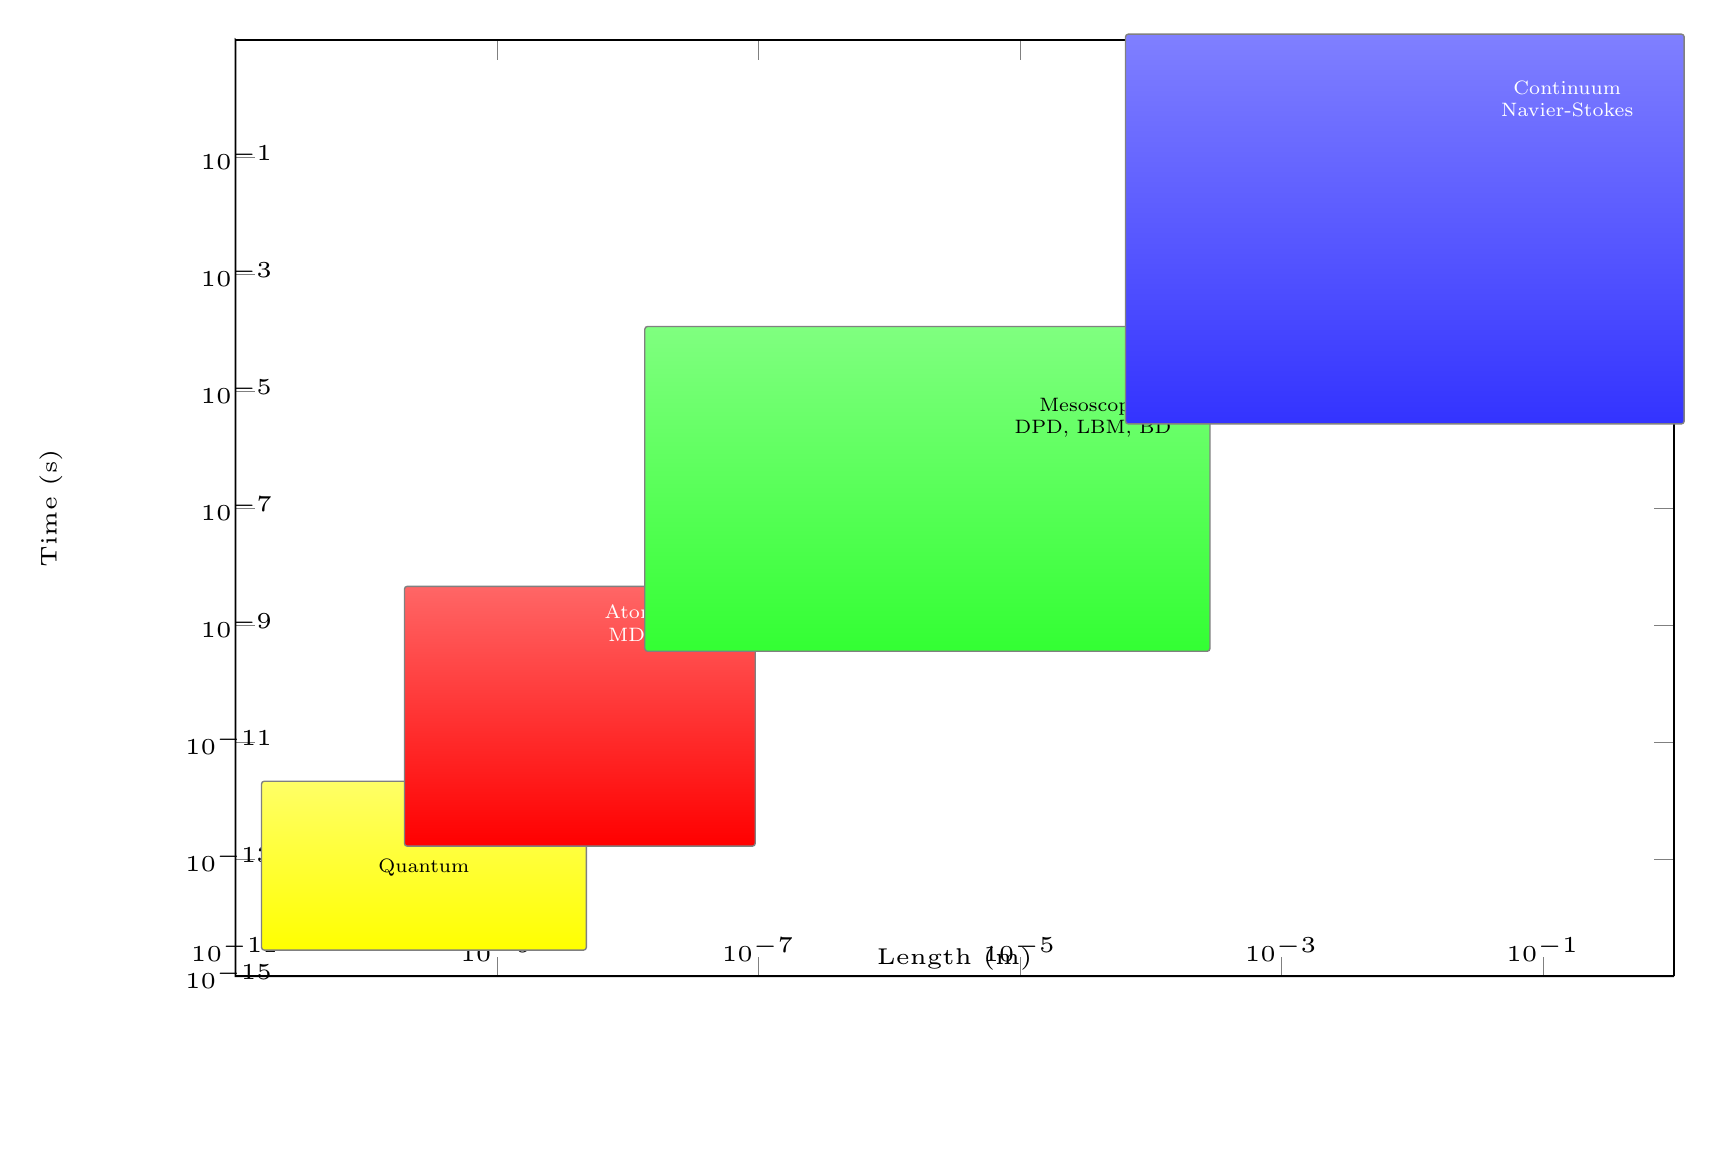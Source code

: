 \begin{tikzpicture}[rounded corners=0em,decoration={random steps,segment length=10em,amplitude=0},scale=1.65, clip=true,line width=0.05em]
\clip(-1.6,-1.15) rectangle (11.2,7.3);
%\draw(-1.6,-1.15) rectangle (11.2,7.3);
\begin{loglogaxis}[xmin=1e-11, xmax=1.0, ymin=1e-15, ymax=10, width=360pt, height=250pt,
xlabel={Length (m)},ylabel={Time (s)},
legend style={cells={anchor=west},font=\tiny},
              tick label style={font=\tiny},
              ytick={1e-15,1e-13,1e-11,1e-9,1e-7,1e-5,1e-3,1e-1},
              xtick={1e-11,1e-9,1e-7,1e-5,1e-3,1e-1},
              label style={font=\tiny},
              ylabel style={yshift=20pt},
              xlabel style={yshift=10pt},
              xticklabel style={yshift=12pt},
              yticklabel style={xshift=12pt},clip=true
]
\end{loglogaxis}
\begin{scope}[rounded corners=0.1em]
\draw[top color=yellow!60, bottom color=yellow!100,draw=gray] (0.2,0.2)rectangle (2.7,1.5) node[black,midway,above=-0.75em,font=\scriptsize]{Quantum};

\draw[top color=yellow!60,top color=red!60, bottom color=red!100,draw=gray] (1.3,1)rectangle (4,3);
\node[font=\scriptsize,text width=4em,text centered] at (3.2,2.7){\textcolor{white}{Atomistic MD, MC}};

\draw[top color=yellow!60,top color=green!50, bottom color=green!80,draw=gray] (3.15,2.5)rectangle (7.5,5);
\node[font=\scriptsize,text width=8em,text centered] at (6.6,4.3){Mesoscopic DPD, LBM, BD};

\draw[top color=yellow!60,top color=blue!50, bottom color=blue!80,draw=gray] (6.85,4.25)rectangle (11.15,7.25);
\node[font=\scriptsize,text width=8em,text centered,white] at (10.25,6.75){Continuum Navier-Stokes};




%\node[rectangle,top color=red!60, bottom color=red!100,draw=gray,text width=2.8em,font=\scriptsize, , text height=0.8em, text centered] at (2.7,2.8){\textcolor{white}{Atomistic MD, MC}};
%\node[rectangle,top color=green!60, bottom color=green!100,draw=gray,text width=4.5em,font=\scriptsize, text height=1.4em, text centered] at (5.5,4.7){Mesoscopic DPD,LBM,BD};
%\node[rectangle,top color=blue!50, bottom color=blue!70,draw=gray,text width=8em,font=\scriptsize, text height=2em, text centered,inner sep=0.2em, inner ysep=0.5em] at (8.725,7){\textcolor{white}{Continuum Navier-Stokes}};
\end{scope}
\end{tikzpicture}
